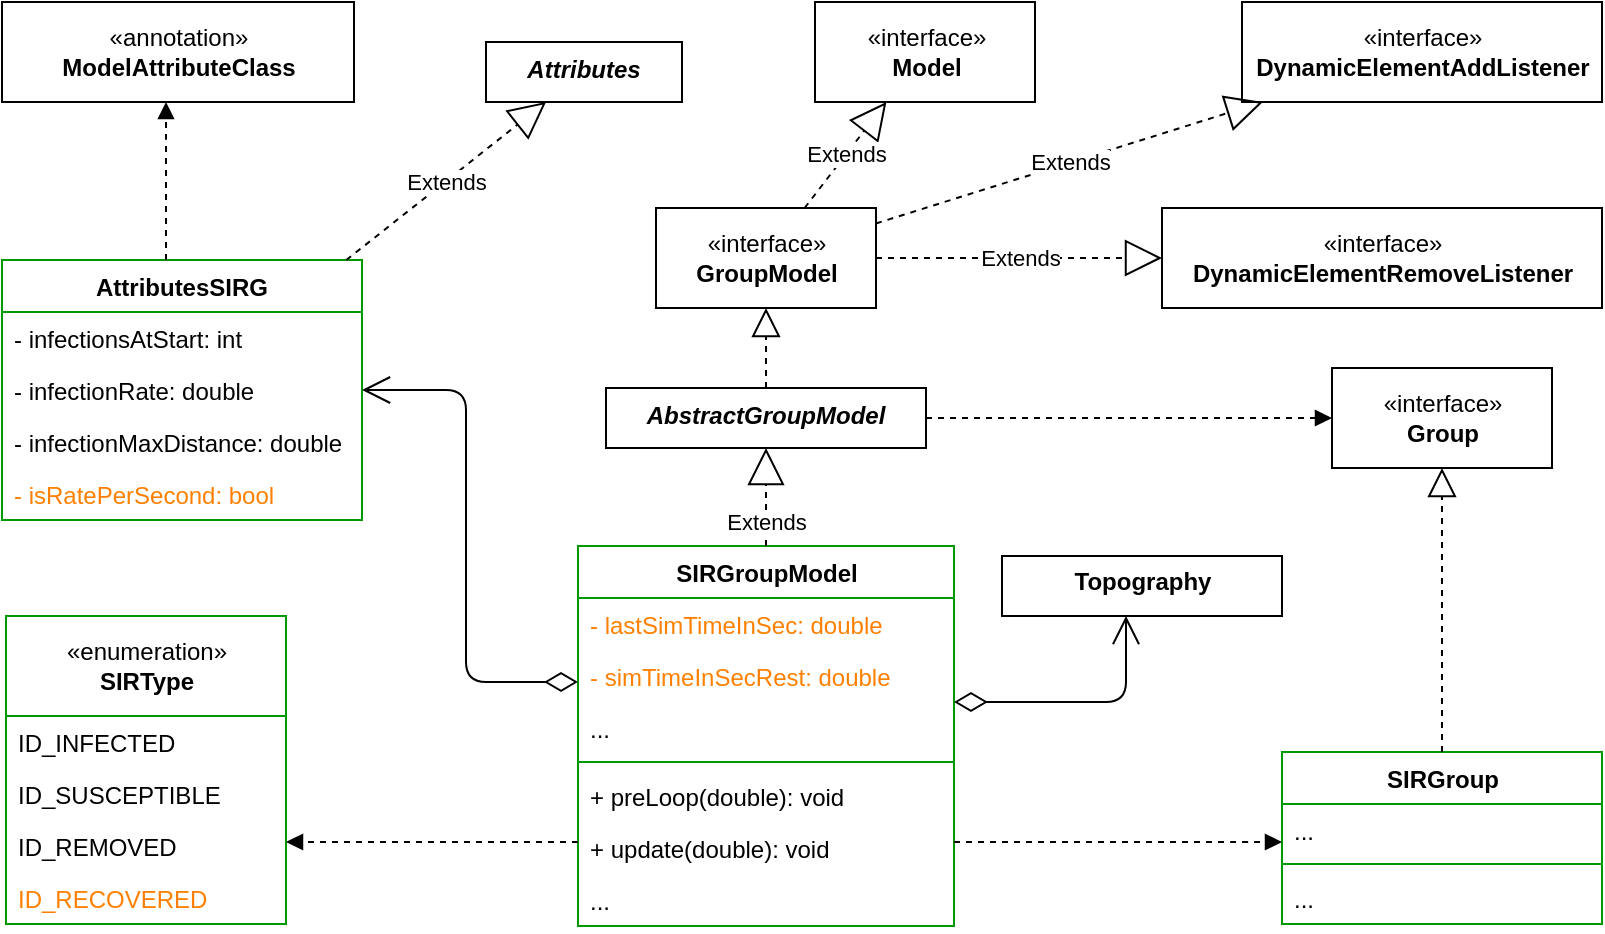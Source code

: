 <mxfile>
    <diagram id="IOOygLNPzqygK7LMgbDT" name="Page-1">
        <mxGraphModel dx="1142" dy="565" grid="1" gridSize="10" guides="1" tooltips="1" connect="1" arrows="1" fold="1" page="1" pageScale="1" pageWidth="1169" pageHeight="1654" math="0" shadow="0">
            <root>
                <mxCell id="0"/>
                <mxCell id="1" parent="0"/>
                <mxCell id="2" value="Attributes" style="swimlane;fontStyle=3;align=center;verticalAlign=top;childLayout=stackLayout;horizontal=1;startSize=26;horizontalStack=0;resizeParent=1;resizeParentMax=0;resizeLast=0;collapsible=1;marginBottom=0;swimlaneLine=0;" parent="1" vertex="1">
                    <mxGeometry x="420" y="190" width="98" height="30" as="geometry">
                        <mxRectangle x="254" y="40" width="90" height="26" as="alternateBounds"/>
                    </mxGeometry>
                </mxCell>
                <mxCell id="6" value="AttributesSIRG" style="swimlane;fontStyle=1;align=center;verticalAlign=top;childLayout=stackLayout;horizontal=1;startSize=26;horizontalStack=0;resizeParent=1;resizeParentMax=0;resizeLast=0;collapsible=1;marginBottom=0;swimlaneLine=1;strokeColor=#009900;" parent="1" vertex="1">
                    <mxGeometry x="178" y="299" width="180" height="130" as="geometry"/>
                </mxCell>
                <mxCell id="7" value="- infectionsAtStart: int" style="text;strokeColor=none;fillColor=none;align=left;verticalAlign=top;spacingLeft=4;spacingRight=4;overflow=hidden;rotatable=0;points=[[0,0.5],[1,0.5]];portConstraint=eastwest;" parent="6" vertex="1">
                    <mxGeometry y="26" width="180" height="26" as="geometry"/>
                </mxCell>
                <mxCell id="11" value="- infectionRate: double" style="text;strokeColor=none;fillColor=none;align=left;verticalAlign=top;spacingLeft=4;spacingRight=4;overflow=hidden;rotatable=0;points=[[0,0.5],[1,0.5]];portConstraint=eastwest;" parent="6" vertex="1">
                    <mxGeometry y="52" width="180" height="26" as="geometry"/>
                </mxCell>
                <mxCell id="12" value="- infectionMaxDistance: double" style="text;strokeColor=none;fillColor=none;align=left;verticalAlign=top;spacingLeft=4;spacingRight=4;overflow=hidden;rotatable=0;points=[[0,0.5],[1,0.5]];portConstraint=eastwest;" parent="6" vertex="1">
                    <mxGeometry y="78" width="180" height="26" as="geometry"/>
                </mxCell>
                <mxCell id="119" value="- isRatePerSecond: bool" style="text;strokeColor=none;fillColor=none;align=left;verticalAlign=top;spacingLeft=4;spacingRight=4;overflow=hidden;rotatable=0;points=[[0,0.5],[1,0.5]];portConstraint=eastwest;fontColor=#FF8000;" parent="6" vertex="1">
                    <mxGeometry y="104" width="180" height="26" as="geometry"/>
                </mxCell>
                <mxCell id="18" value="«enumeration»&lt;br&gt;&lt;b&gt;SIRType&lt;/b&gt;" style="swimlane;fontStyle=0;childLayout=stackLayout;horizontal=1;startSize=50;fillColor=none;horizontalStack=0;resizeParent=1;resizeParentMax=0;resizeLast=0;collapsible=1;marginBottom=0;html=1;strokeColor=#009900;" parent="1" vertex="1">
                    <mxGeometry x="180" y="477" width="140" height="154" as="geometry"/>
                </mxCell>
                <mxCell id="19" value="ID_INFECTED" style="text;strokeColor=none;fillColor=none;align=left;verticalAlign=top;spacingLeft=4;spacingRight=4;overflow=hidden;rotatable=0;points=[[0,0.5],[1,0.5]];portConstraint=eastwest;" parent="18" vertex="1">
                    <mxGeometry y="50" width="140" height="26" as="geometry"/>
                </mxCell>
                <mxCell id="20" value="ID_SUSCEPTIBLE" style="text;strokeColor=none;fillColor=none;align=left;verticalAlign=top;spacingLeft=4;spacingRight=4;overflow=hidden;rotatable=0;points=[[0,0.5],[1,0.5]];portConstraint=eastwest;" parent="18" vertex="1">
                    <mxGeometry y="76" width="140" height="26" as="geometry"/>
                </mxCell>
                <mxCell id="21" value="ID_REMOVED" style="text;strokeColor=none;fillColor=none;align=left;verticalAlign=top;spacingLeft=4;spacingRight=4;overflow=hidden;rotatable=0;points=[[0,0.5],[1,0.5]];portConstraint=eastwest;" parent="18" vertex="1">
                    <mxGeometry y="102" width="140" height="26" as="geometry"/>
                </mxCell>
                <mxCell id="118" value="ID_RECOVERED" style="text;strokeColor=none;fillColor=none;align=left;verticalAlign=top;spacingLeft=4;spacingRight=4;overflow=hidden;rotatable=0;points=[[0,0.5],[1,0.5]];portConstraint=eastwest;fontColor=#FF8000;" parent="18" vertex="1">
                    <mxGeometry y="128" width="140" height="26" as="geometry"/>
                </mxCell>
                <mxCell id="27" value="«interface»&lt;br&gt;&lt;b&gt;Group&lt;/b&gt;" style="html=1;" parent="1" vertex="1">
                    <mxGeometry x="843" y="353" width="110" height="50" as="geometry"/>
                </mxCell>
                <mxCell id="28" value="SIRGroupModel" style="swimlane;fontStyle=1;align=center;verticalAlign=top;childLayout=stackLayout;horizontal=1;startSize=26;horizontalStack=0;resizeParent=1;resizeParentMax=0;resizeLast=0;collapsible=1;marginBottom=0;html=1;strokeColor=#009900;" parent="1" vertex="1">
                    <mxGeometry x="466" y="442" width="188" height="190" as="geometry"/>
                </mxCell>
                <mxCell id="115" value="- lastSimTimeInSec: double" style="text;strokeColor=none;fillColor=none;align=left;verticalAlign=top;spacingLeft=4;spacingRight=4;overflow=hidden;rotatable=0;points=[[0,0.5],[1,0.5]];portConstraint=eastwest;fontColor=#FF8000;" parent="28" vertex="1">
                    <mxGeometry y="26" width="188" height="26" as="geometry"/>
                </mxCell>
                <mxCell id="121" value="- simTimeInSecRest: double" style="text;strokeColor=none;fillColor=none;align=left;verticalAlign=top;spacingLeft=4;spacingRight=4;overflow=hidden;rotatable=0;points=[[0,0.5],[1,0.5]];portConstraint=eastwest;fontColor=#FF8000;" parent="28" vertex="1">
                    <mxGeometry y="52" width="188" height="26" as="geometry"/>
                </mxCell>
                <mxCell id="125" value="..." style="text;strokeColor=none;fillColor=none;align=left;verticalAlign=top;spacingLeft=4;spacingRight=4;overflow=hidden;rotatable=0;points=[[0,0.5],[1,0.5]];portConstraint=eastwest;" parent="28" vertex="1">
                    <mxGeometry y="78" width="188" height="26" as="geometry"/>
                </mxCell>
                <mxCell id="30" value="" style="line;strokeWidth=1;align=left;verticalAlign=middle;spacingTop=-1;spacingLeft=3;spacingRight=3;rotatable=0;labelPosition=right;points=[];portConstraint=eastwest;strokeColor=#009900;" parent="28" vertex="1">
                    <mxGeometry y="104" width="188" height="8" as="geometry"/>
                </mxCell>
                <mxCell id="31" value="+ preLoop(double): void" style="text;strokeColor=none;fillColor=none;align=left;verticalAlign=top;spacingLeft=4;spacingRight=4;overflow=hidden;rotatable=0;points=[[0,0.5],[1,0.5]];portConstraint=eastwest;" parent="28" vertex="1">
                    <mxGeometry y="112" width="188" height="26" as="geometry"/>
                </mxCell>
                <mxCell id="68" value="+ update(double): void" style="text;strokeColor=none;fillColor=none;align=left;verticalAlign=top;spacingLeft=4;spacingRight=4;overflow=hidden;rotatable=0;points=[[0,0.5],[1,0.5]];portConstraint=eastwest;" parent="28" vertex="1">
                    <mxGeometry y="138" width="188" height="26" as="geometry"/>
                </mxCell>
                <mxCell id="117" value="..." style="text;strokeColor=none;fillColor=none;align=left;verticalAlign=top;spacingLeft=4;spacingRight=4;overflow=hidden;rotatable=0;points=[[0,0.5],[1,0.5]];portConstraint=eastwest;" parent="28" vertex="1">
                    <mxGeometry y="164" width="188" height="26" as="geometry"/>
                </mxCell>
                <mxCell id="32" value="SIRGroup" style="swimlane;fontStyle=1;align=center;verticalAlign=top;childLayout=stackLayout;horizontal=1;startSize=26;horizontalStack=0;resizeParent=1;resizeParentMax=0;resizeLast=0;collapsible=1;marginBottom=0;html=1;strokeColor=#009900;" parent="1" vertex="1">
                    <mxGeometry x="818" y="545" width="160" height="86" as="geometry"/>
                </mxCell>
                <mxCell id="33" value="..." style="text;strokeColor=none;fillColor=none;align=left;verticalAlign=top;spacingLeft=4;spacingRight=4;overflow=hidden;rotatable=0;points=[[0,0.5],[1,0.5]];portConstraint=eastwest;" parent="32" vertex="1">
                    <mxGeometry y="26" width="160" height="26" as="geometry"/>
                </mxCell>
                <mxCell id="34" value="" style="line;strokeWidth=1;fillColor=none;align=left;verticalAlign=middle;spacingTop=-1;spacingLeft=3;spacingRight=3;rotatable=0;labelPosition=right;points=[];portConstraint=eastwest;strokeColor=#009900;" parent="32" vertex="1">
                    <mxGeometry y="52" width="160" height="8" as="geometry"/>
                </mxCell>
                <mxCell id="35" value="..." style="text;strokeColor=none;fillColor=none;align=left;verticalAlign=top;spacingLeft=4;spacingRight=4;overflow=hidden;rotatable=0;points=[[0,0.5],[1,0.5]];portConstraint=eastwest;" parent="32" vertex="1">
                    <mxGeometry y="60" width="160" height="26" as="geometry"/>
                </mxCell>
                <mxCell id="40" value="&lt;b&gt;Topography&lt;/b&gt;" style="swimlane;fontStyle=0;childLayout=stackLayout;horizontal=1;startSize=26;fillColor=none;horizontalStack=0;resizeParent=1;resizeParentMax=0;resizeLast=0;collapsible=1;marginBottom=0;html=1;swimlaneLine=0;" parent="1" vertex="1">
                    <mxGeometry x="678" y="447" width="140" height="30" as="geometry"/>
                </mxCell>
                <mxCell id="54" value="AbstractGroupModel" style="swimlane;fontStyle=3;align=center;verticalAlign=top;childLayout=stackLayout;horizontal=1;startSize=26;horizontalStack=0;resizeParent=1;resizeParentMax=0;resizeLast=0;collapsible=1;marginBottom=0;swimlaneLine=0;" parent="1" vertex="1">
                    <mxGeometry x="480" y="363" width="160" height="30" as="geometry">
                        <mxRectangle x="254" y="40" width="90" height="26" as="alternateBounds"/>
                    </mxGeometry>
                </mxCell>
                <mxCell id="57" value="«interface»&lt;br&gt;&lt;b&gt;GroupModel&lt;/b&gt;" style="html=1;" parent="1" vertex="1">
                    <mxGeometry x="505" y="273" width="110" height="50" as="geometry"/>
                </mxCell>
                <mxCell id="59" value="«interface»&lt;br&gt;&lt;b&gt;Model&lt;/b&gt;" style="html=1;" parent="1" vertex="1">
                    <mxGeometry x="584.5" y="170" width="110" height="50" as="geometry"/>
                </mxCell>
                <mxCell id="61" value="«interface»&lt;br&gt;&lt;b&gt;DynamicElementAddListener&lt;/b&gt;" style="html=1;" parent="1" vertex="1">
                    <mxGeometry x="798" y="170" width="180" height="50" as="geometry"/>
                </mxCell>
                <mxCell id="62" value="«interface»&lt;br&gt;&lt;b&gt;DynamicElementRemoveListener&lt;/b&gt;" style="html=1;" parent="1" vertex="1">
                    <mxGeometry x="758" y="273" width="220" height="50" as="geometry"/>
                </mxCell>
                <mxCell id="15" value="«annotation»&lt;br&gt;&lt;b&gt;ModelAttributeClass&lt;/b&gt;" style="html=1;" parent="1" vertex="1">
                    <mxGeometry x="178" y="170" width="176" height="50" as="geometry"/>
                </mxCell>
                <mxCell id="92" value="" style="endArrow=block;dashed=1;endFill=0;endSize=12;html=1;exitX=0.5;exitY=0;exitDx=0;exitDy=0;entryX=0.5;entryY=1;entryDx=0;entryDy=0;" parent="1" source="54" target="57" edge="1">
                    <mxGeometry width="160" relative="1" as="geometry">
                        <mxPoint x="410" y="290" as="sourcePoint"/>
                        <mxPoint x="570" y="290" as="targetPoint"/>
                    </mxGeometry>
                </mxCell>
                <mxCell id="93" value="" style="endArrow=block;dashed=1;endFill=0;endSize=12;html=1;" parent="1" source="32" target="27" edge="1">
                    <mxGeometry width="160" relative="1" as="geometry">
                        <mxPoint x="923" y="400" as="sourcePoint"/>
                        <mxPoint x="890" y="360" as="targetPoint"/>
                    </mxGeometry>
                </mxCell>
                <mxCell id="94" value="Extends" style="endArrow=block;endSize=16;endFill=0;html=1;dashed=1;" parent="1" source="6" target="2" edge="1">
                    <mxGeometry width="160" relative="1" as="geometry">
                        <mxPoint x="466" y="250.0" as="sourcePoint"/>
                        <mxPoint x="626" y="250.0" as="targetPoint"/>
                    </mxGeometry>
                </mxCell>
                <mxCell id="95" value="Extends" style="endArrow=block;endSize=16;endFill=0;html=1;dashed=1;" parent="1" source="57" target="59" edge="1">
                    <mxGeometry width="160" relative="1" as="geometry">
                        <mxPoint x="510" y="240" as="sourcePoint"/>
                        <mxPoint x="670" y="240" as="targetPoint"/>
                    </mxGeometry>
                </mxCell>
                <mxCell id="96" value="Extends" style="endArrow=block;endSize=16;endFill=0;html=1;dashed=1;" parent="1" source="57" target="61" edge="1">
                    <mxGeometry width="160" relative="1" as="geometry">
                        <mxPoint x="510" y="240" as="sourcePoint"/>
                        <mxPoint x="670" y="240" as="targetPoint"/>
                    </mxGeometry>
                </mxCell>
                <mxCell id="97" value="Extends" style="endArrow=block;endSize=16;endFill=0;html=1;dashed=1;" parent="1" source="57" target="62" edge="1">
                    <mxGeometry width="160" relative="1" as="geometry">
                        <mxPoint x="645" y="280" as="sourcePoint"/>
                        <mxPoint x="745" y="230" as="targetPoint"/>
                    </mxGeometry>
                </mxCell>
                <mxCell id="99" value="" style="endArrow=block;endFill=1;html=1;edgeStyle=orthogonalEdgeStyle;align=left;verticalAlign=top;dashed=1;" parent="1" source="6" target="15" edge="1">
                    <mxGeometry x="1" y="32" relative="1" as="geometry">
                        <mxPoint x="190" y="340" as="sourcePoint"/>
                        <mxPoint x="196" y="468" as="targetPoint"/>
                        <Array as="points">
                            <mxPoint x="260" y="240"/>
                            <mxPoint x="260" y="240"/>
                        </Array>
                        <mxPoint as="offset"/>
                    </mxGeometry>
                </mxCell>
                <mxCell id="101" value="Extends" style="endArrow=block;endSize=16;endFill=0;html=1;dashed=1;exitX=0.5;exitY=0;exitDx=0;exitDy=0;entryX=0.5;entryY=1;entryDx=0;entryDy=0;" parent="1" source="28" target="54" edge="1">
                    <mxGeometry x="-0.51" width="160" relative="1" as="geometry">
                        <mxPoint x="718" y="370" as="sourcePoint"/>
                        <mxPoint x="878" y="305" as="targetPoint"/>
                        <mxPoint as="offset"/>
                    </mxGeometry>
                </mxCell>
                <mxCell id="107" value="" style="endArrow=block;endFill=1;html=1;edgeStyle=orthogonalEdgeStyle;align=left;verticalAlign=top;dashed=1;" parent="1" source="28" target="18" edge="1">
                    <mxGeometry x="-1" relative="1" as="geometry">
                        <mxPoint x="60" y="554" as="sourcePoint"/>
                        <mxPoint x="220" y="554" as="targetPoint"/>
                        <Array as="points">
                            <mxPoint x="400" y="590"/>
                            <mxPoint x="400" y="590"/>
                        </Array>
                    </mxGeometry>
                </mxCell>
                <mxCell id="112" value="" style="endArrow=block;endFill=1;html=1;edgeStyle=orthogonalEdgeStyle;align=left;verticalAlign=top;dashed=1;" parent="1" source="28" target="32" edge="1">
                    <mxGeometry x="-1" relative="1" as="geometry">
                        <mxPoint x="640" y="630" as="sourcePoint"/>
                        <mxPoint x="790" y="640" as="targetPoint"/>
                        <Array as="points">
                            <mxPoint x="800" y="590"/>
                            <mxPoint x="800" y="590"/>
                        </Array>
                    </mxGeometry>
                </mxCell>
                <mxCell id="122" value="&lt;font color=&quot;#ffffff&quot;&gt;topography&lt;/font&gt;" style="endArrow=open;html=1;endSize=12;startArrow=diamondThin;startSize=14;startFill=0;edgeStyle=orthogonalEdgeStyle;align=left;verticalAlign=bottom;fontColor=#FF8000;" parent="1" source="28" target="40" edge="1">
                    <mxGeometry x="-1" y="3" relative="1" as="geometry">
                        <mxPoint x="694.5" y="510" as="sourcePoint"/>
                        <mxPoint x="854.5" y="510" as="targetPoint"/>
                        <Array as="points">
                            <mxPoint x="740" y="520"/>
                        </Array>
                    </mxGeometry>
                </mxCell>
                <mxCell id="124" value="&lt;font color=&quot;#ffffff&quot;&gt;attributesSIRG&lt;/font&gt;" style="endArrow=open;html=1;endSize=12;startArrow=diamondThin;startSize=14;startFill=0;edgeStyle=orthogonalEdgeStyle;align=left;verticalAlign=bottom;fontColor=#FF8000;" parent="1" source="28" target="6" edge="1">
                    <mxGeometry x="-0.559" y="28" relative="1" as="geometry">
                        <mxPoint x="306" y="470" as="sourcePoint"/>
                        <mxPoint x="466" y="470" as="targetPoint"/>
                        <Array as="points">
                            <mxPoint x="410" y="510"/>
                            <mxPoint x="410" y="364"/>
                        </Array>
                        <mxPoint x="8" y="20" as="offset"/>
                    </mxGeometry>
                </mxCell>
                <mxCell id="127" value="" style="endArrow=block;endFill=1;html=1;edgeStyle=orthogonalEdgeStyle;align=left;verticalAlign=top;dashed=1;" parent="1" source="54" target="27" edge="1">
                    <mxGeometry x="-1" relative="1" as="geometry">
                        <mxPoint x="776" y="420" as="sourcePoint"/>
                        <mxPoint x="630" y="420" as="targetPoint"/>
                        <Array as="points">
                            <mxPoint x="750" y="378"/>
                            <mxPoint x="750" y="378"/>
                        </Array>
                    </mxGeometry>
                </mxCell>
            </root>
        </mxGraphModel>
    </diagram>
</mxfile>